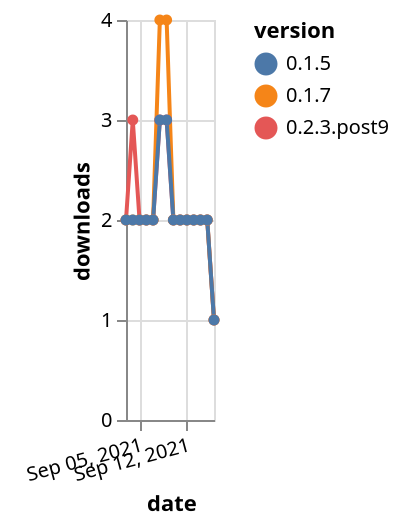 {"$schema": "https://vega.github.io/schema/vega-lite/v5.json", "description": "A simple bar chart with embedded data.", "data": {"values": [{"date": "2021-09-03", "total": 2240, "delta": 2, "version": "0.2.3.post9"}, {"date": "2021-09-04", "total": 2243, "delta": 3, "version": "0.2.3.post9"}, {"date": "2021-09-05", "total": 2245, "delta": 2, "version": "0.2.3.post9"}, {"date": "2021-09-06", "total": 2247, "delta": 2, "version": "0.2.3.post9"}, {"date": "2021-09-07", "total": 2249, "delta": 2, "version": "0.2.3.post9"}, {"date": "2021-09-08", "total": 2252, "delta": 3, "version": "0.2.3.post9"}, {"date": "2021-09-09", "total": 2255, "delta": 3, "version": "0.2.3.post9"}, {"date": "2021-09-10", "total": 2257, "delta": 2, "version": "0.2.3.post9"}, {"date": "2021-09-11", "total": 2259, "delta": 2, "version": "0.2.3.post9"}, {"date": "2021-09-12", "total": 2261, "delta": 2, "version": "0.2.3.post9"}, {"date": "2021-09-13", "total": 2263, "delta": 2, "version": "0.2.3.post9"}, {"date": "2021-09-14", "total": 2265, "delta": 2, "version": "0.2.3.post9"}, {"date": "2021-09-15", "total": 2267, "delta": 2, "version": "0.2.3.post9"}, {"date": "2021-09-16", "total": 2268, "delta": 1, "version": "0.2.3.post9"}, {"date": "2021-09-03", "total": 2744, "delta": 2, "version": "0.1.7"}, {"date": "2021-09-04", "total": 2746, "delta": 2, "version": "0.1.7"}, {"date": "2021-09-05", "total": 2748, "delta": 2, "version": "0.1.7"}, {"date": "2021-09-06", "total": 2750, "delta": 2, "version": "0.1.7"}, {"date": "2021-09-07", "total": 2752, "delta": 2, "version": "0.1.7"}, {"date": "2021-09-08", "total": 2756, "delta": 4, "version": "0.1.7"}, {"date": "2021-09-09", "total": 2760, "delta": 4, "version": "0.1.7"}, {"date": "2021-09-10", "total": 2762, "delta": 2, "version": "0.1.7"}, {"date": "2021-09-11", "total": 2764, "delta": 2, "version": "0.1.7"}, {"date": "2021-09-12", "total": 2766, "delta": 2, "version": "0.1.7"}, {"date": "2021-09-13", "total": 2768, "delta": 2, "version": "0.1.7"}, {"date": "2021-09-14", "total": 2770, "delta": 2, "version": "0.1.7"}, {"date": "2021-09-15", "total": 2772, "delta": 2, "version": "0.1.7"}, {"date": "2021-09-16", "total": 2773, "delta": 1, "version": "0.1.7"}, {"date": "2021-09-03", "total": 2627, "delta": 2, "version": "0.1.5"}, {"date": "2021-09-04", "total": 2629, "delta": 2, "version": "0.1.5"}, {"date": "2021-09-05", "total": 2631, "delta": 2, "version": "0.1.5"}, {"date": "2021-09-06", "total": 2633, "delta": 2, "version": "0.1.5"}, {"date": "2021-09-07", "total": 2635, "delta": 2, "version": "0.1.5"}, {"date": "2021-09-08", "total": 2638, "delta": 3, "version": "0.1.5"}, {"date": "2021-09-09", "total": 2641, "delta": 3, "version": "0.1.5"}, {"date": "2021-09-10", "total": 2643, "delta": 2, "version": "0.1.5"}, {"date": "2021-09-11", "total": 2645, "delta": 2, "version": "0.1.5"}, {"date": "2021-09-12", "total": 2647, "delta": 2, "version": "0.1.5"}, {"date": "2021-09-13", "total": 2649, "delta": 2, "version": "0.1.5"}, {"date": "2021-09-14", "total": 2651, "delta": 2, "version": "0.1.5"}, {"date": "2021-09-15", "total": 2653, "delta": 2, "version": "0.1.5"}, {"date": "2021-09-16", "total": 2654, "delta": 1, "version": "0.1.5"}]}, "width": "container", "mark": {"type": "line", "point": {"filled": true}}, "encoding": {"x": {"field": "date", "type": "temporal", "timeUnit": "yearmonthdate", "title": "date", "axis": {"labelAngle": -15}}, "y": {"field": "delta", "type": "quantitative", "title": "downloads"}, "color": {"field": "version", "type": "nominal"}, "tooltip": {"field": "delta"}}}